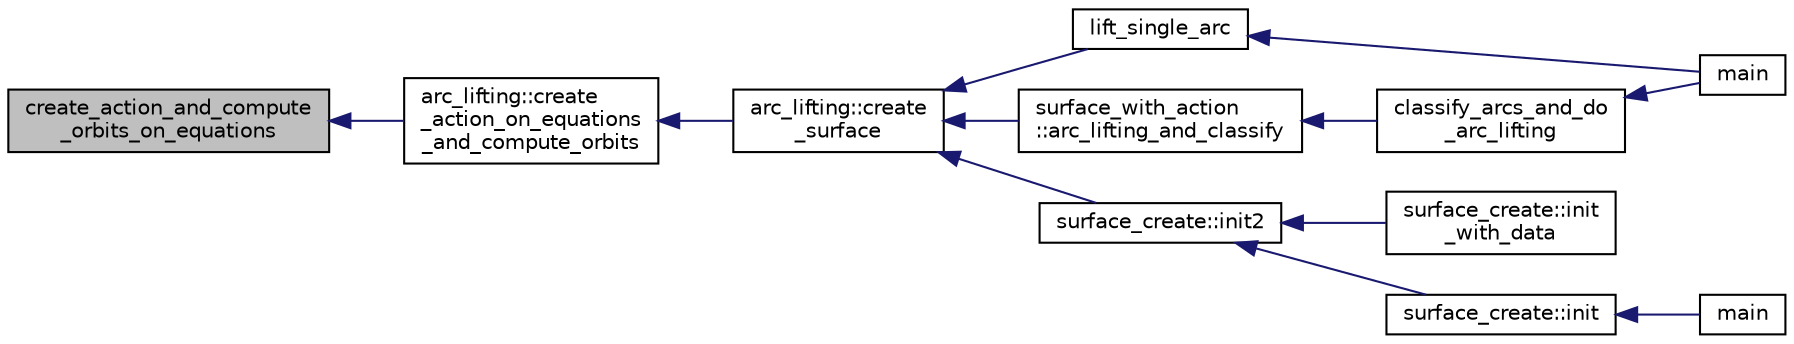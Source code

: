 digraph "create_action_and_compute_orbits_on_equations"
{
  edge [fontname="Helvetica",fontsize="10",labelfontname="Helvetica",labelfontsize="10"];
  node [fontname="Helvetica",fontsize="10",shape=record];
  rankdir="LR";
  Node976 [label="create_action_and_compute\l_orbits_on_equations",height=0.2,width=0.4,color="black", fillcolor="grey75", style="filled", fontcolor="black"];
  Node976 -> Node977 [dir="back",color="midnightblue",fontsize="10",style="solid",fontname="Helvetica"];
  Node977 [label="arc_lifting::create\l_action_on_equations\l_and_compute_orbits",height=0.2,width=0.4,color="black", fillcolor="white", style="filled",URL="$dc/db7/classarc__lifting.html#a9ede56ab73512e6c2a68025ca136341c"];
  Node977 -> Node978 [dir="back",color="midnightblue",fontsize="10",style="solid",fontname="Helvetica"];
  Node978 [label="arc_lifting::create\l_surface",height=0.2,width=0.4,color="black", fillcolor="white", style="filled",URL="$dc/db7/classarc__lifting.html#a2b1fd46281de9ff3fef00fc122d39b2b"];
  Node978 -> Node979 [dir="back",color="midnightblue",fontsize="10",style="solid",fontname="Helvetica"];
  Node979 [label="lift_single_arc",height=0.2,width=0.4,color="black", fillcolor="white", style="filled",URL="$d6/dc3/arc__lifting__main_8_c.html#a0bdc148f70112959722a40cf9758d54b"];
  Node979 -> Node980 [dir="back",color="midnightblue",fontsize="10",style="solid",fontname="Helvetica"];
  Node980 [label="main",height=0.2,width=0.4,color="black", fillcolor="white", style="filled",URL="$d6/dc3/arc__lifting__main_8_c.html#a217dbf8b442f20279ea00b898af96f52"];
  Node978 -> Node981 [dir="back",color="midnightblue",fontsize="10",style="solid",fontname="Helvetica"];
  Node981 [label="surface_create::init2",height=0.2,width=0.4,color="black", fillcolor="white", style="filled",URL="$de/da4/classsurface__create.html#a0d600640f7dd62d5a6c36443effdab59"];
  Node981 -> Node982 [dir="back",color="midnightblue",fontsize="10",style="solid",fontname="Helvetica"];
  Node982 [label="surface_create::init\l_with_data",height=0.2,width=0.4,color="black", fillcolor="white", style="filled",URL="$de/da4/classsurface__create.html#a9226f687139676532adb1aa971fbade2"];
  Node981 -> Node983 [dir="back",color="midnightblue",fontsize="10",style="solid",fontname="Helvetica"];
  Node983 [label="surface_create::init",height=0.2,width=0.4,color="black", fillcolor="white", style="filled",URL="$de/da4/classsurface__create.html#ab0db5c12825f778e3caf8aa4da02eb06"];
  Node983 -> Node984 [dir="back",color="midnightblue",fontsize="10",style="solid",fontname="Helvetica"];
  Node984 [label="main",height=0.2,width=0.4,color="black", fillcolor="white", style="filled",URL="$d2/dfa/create__surface__main_8_c.html#a217dbf8b442f20279ea00b898af96f52"];
  Node978 -> Node985 [dir="back",color="midnightblue",fontsize="10",style="solid",fontname="Helvetica"];
  Node985 [label="surface_with_action\l::arc_lifting_and_classify",height=0.2,width=0.4,color="black", fillcolor="white", style="filled",URL="$d8/df9/classsurface__with__action.html#a62a3948f830c59e09ef94937650a07a4"];
  Node985 -> Node986 [dir="back",color="midnightblue",fontsize="10",style="solid",fontname="Helvetica"];
  Node986 [label="classify_arcs_and_do\l_arc_lifting",height=0.2,width=0.4,color="black", fillcolor="white", style="filled",URL="$d6/dc3/arc__lifting__main_8_c.html#afdd7be16f16b8c71e9a72fe5f6a0b59c"];
  Node986 -> Node980 [dir="back",color="midnightblue",fontsize="10",style="solid",fontname="Helvetica"];
}

